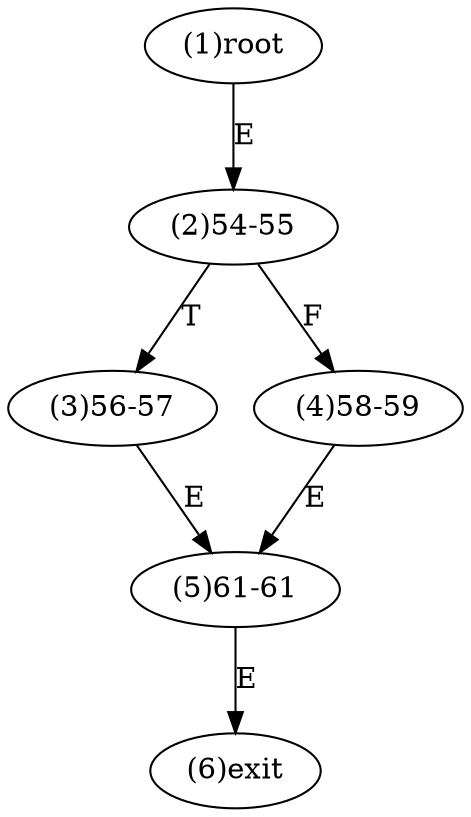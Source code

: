 digraph "" { 
1[ label="(1)root"];
2[ label="(2)54-55"];
3[ label="(3)56-57"];
4[ label="(4)58-59"];
5[ label="(5)61-61"];
6[ label="(6)exit"];
1->2[ label="E"];
2->4[ label="F"];
2->3[ label="T"];
3->5[ label="E"];
4->5[ label="E"];
5->6[ label="E"];
}